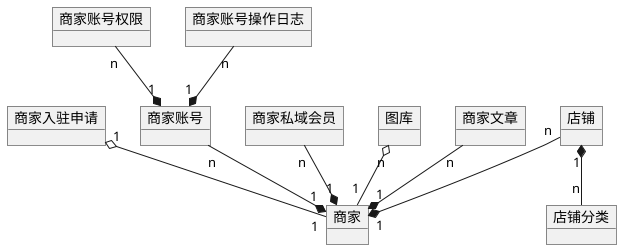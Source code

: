 @startuml
object 商家
object 商家入驻申请
object 商家账号
object 商家账号权限
object 商家账号操作日志
object 商家私域会员
object 店铺
object 图库
object 店铺分类
object 商家文章
商家入驻申请 "1" o-- "1" 商家
商家账号 "n" --* "1" 商家
商家账号权限 "n" --* "1" 商家账号
商家账号操作日志 "n" --* "1" 商家账号
店铺 "n" --* "1" 商家
店铺 "1" *-- "n" 店铺分类
图库 "n" o-- "1" 商家
商家私域会员 "n" --* "1" 商家
商家文章 "n" --* "1" 商家
@enduml

